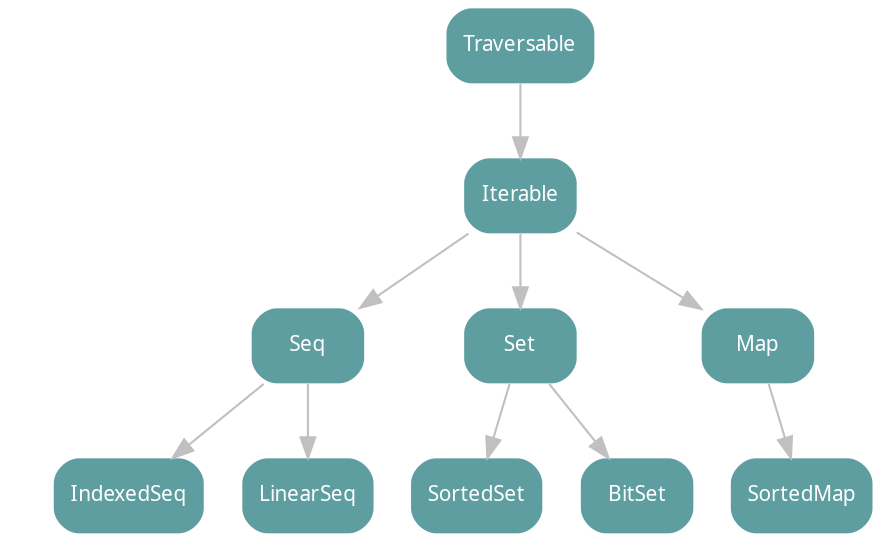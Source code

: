 // dot graphs for the Scala 2.8 Collections API
// package scala.collection
// (C) 2010 by Mathias

digraph "scala.collection" {
  bgcolor=transparent
  
  // layout help
  node [shape=point, style=invis]
  edge [style=invis]
  Level0 -> Level1 -> Level2 -> Level3
  
  // node definitions
  node [shape=box, style="rounded, filled", fontname=tahoma, fontsize=10, fontcolor=white, color=none, fillcolor=cadetblue]
  Traversable [URL="http://www.scala-lang.org/api/current/scala/collection/Traversable.html"]
    Iterable [URL="http://www.scala-lang.org/api/current/scala/collection/Iterable.html"]
      Seq [URL="http://www.scala-lang.org/api/current/scala/collection/Seq.html"]
        IndexedSeq [URL="http://www.scala-lang.org/api/current/scala/collection/IndexedSeq.html"]
        LinearSeq [URL="http://www.scala-lang.org/api/current/scala/collection/LinearSeq.html"]
      Set [URL="http://www.scala-lang.org/api/current/scala/collection/Set.html"]
        SortedSet [URL="http://www.scala-lang.org/api/current/scala/collection/SortedSet.html"]
        BitSet [URL="http://www.scala-lang.org/api/current/scala/collection/BitSet.html"]
      Map [URL="http://www.scala-lang.org/api/current/scala/collection/Map.html"]
        SortedMap [URL="http://www.scala-lang.org/api/current/scala/collection/SortedMap.html"]

  // edge definitions
  edge [style=solid, color=gray]
  Traversable -> Iterable -> Seq -> IndexedSeq
  Seq -> LinearSeq
  Iterable -> Set -> SortedSet
  Set -> BitSet
  Iterable -> Map -> SortedMap
}